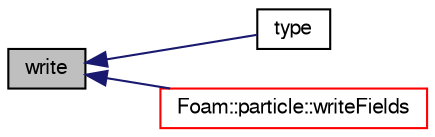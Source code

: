 digraph "write"
{
  bgcolor="transparent";
  edge [fontname="FreeSans",fontsize="10",labelfontname="FreeSans",labelfontsize="10"];
  node [fontname="FreeSans",fontsize="10",shape=record];
  rankdir="LR";
  Node735 [label="write",height=0.2,width=0.4,color="black", fillcolor="grey75", style="filled", fontcolor="black"];
  Node735 -> Node736 [dir="back",color="midnightblue",fontsize="10",style="solid",fontname="FreeSans"];
  Node736 [label="type",height=0.2,width=0.4,color="black",URL="$a23566.html#ad96049c6bc3bff103f3fb848232a42f7",tooltip="Runtime type name information. Use cloud type. "];
  Node735 -> Node737 [dir="back",color="midnightblue",fontsize="10",style="solid",fontname="FreeSans"];
  Node737 [label="Foam::particle::writeFields",height=0.2,width=0.4,color="red",URL="$a23586.html#a906eddb9c2a5710c531a5a57276cc18e",tooltip="Write the fields associated with the owner cloud. "];
}
